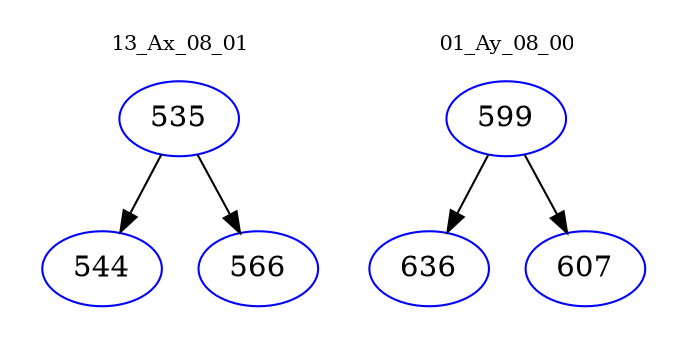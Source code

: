 digraph{
subgraph cluster_0 {
color = white
label = "13_Ax_08_01";
fontsize=10;
T0_535 [label="535", color="blue"]
T0_535 -> T0_544 [color="black"]
T0_544 [label="544", color="blue"]
T0_535 -> T0_566 [color="black"]
T0_566 [label="566", color="blue"]
}
subgraph cluster_1 {
color = white
label = "01_Ay_08_00";
fontsize=10;
T1_599 [label="599", color="blue"]
T1_599 -> T1_636 [color="black"]
T1_636 [label="636", color="blue"]
T1_599 -> T1_607 [color="black"]
T1_607 [label="607", color="blue"]
}
}
